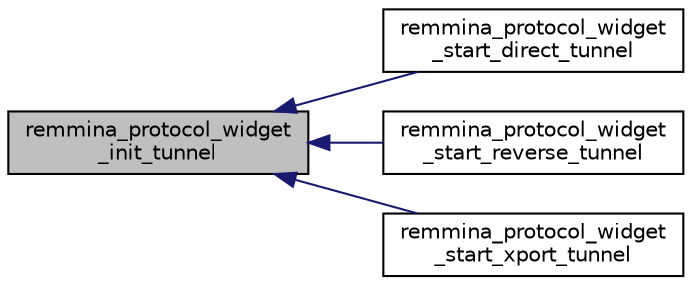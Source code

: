 digraph "remmina_protocol_widget_init_tunnel"
{
  edge [fontname="Helvetica",fontsize="10",labelfontname="Helvetica",labelfontsize="10"];
  node [fontname="Helvetica",fontsize="10",shape=record];
  rankdir="LR";
  Node3079 [label="remmina_protocol_widget\l_init_tunnel",height=0.2,width=0.4,color="black", fillcolor="grey75", style="filled", fontcolor="black"];
  Node3079 -> Node3080 [dir="back",color="midnightblue",fontsize="10",style="solid",fontname="Helvetica"];
  Node3080 [label="remmina_protocol_widget\l_start_direct_tunnel",height=0.2,width=0.4,color="black", fillcolor="white", style="filled",URL="$remmina__protocol__widget_8h.html#a9d55210413d6a313478f81cf76ecf1b7",tooltip="Start an SSH tunnel if possible and return the host:port string. "];
  Node3079 -> Node3081 [dir="back",color="midnightblue",fontsize="10",style="solid",fontname="Helvetica"];
  Node3081 [label="remmina_protocol_widget\l_start_reverse_tunnel",height=0.2,width=0.4,color="black", fillcolor="white", style="filled",URL="$remmina__protocol__widget_8h.html#aa6d9f2f558fcd9e7fe58eefcde1c3c5c"];
  Node3079 -> Node3082 [dir="back",color="midnightblue",fontsize="10",style="solid",fontname="Helvetica"];
  Node3082 [label="remmina_protocol_widget\l_start_xport_tunnel",height=0.2,width=0.4,color="black", fillcolor="white", style="filled",URL="$remmina__protocol__widget_8h.html#a172fa9cf2ce196c9846a3e47ea9036b4"];
}
